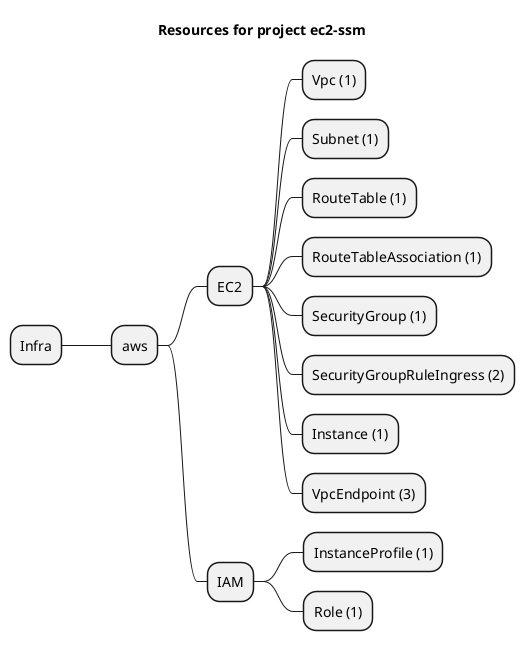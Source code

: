 @startmindmap
title Resources for project ec2-ssm
skinparam monochrome true
+ Infra
++ aws
+++ EC2
++++ Vpc (1)
++++ Subnet (1)
++++ RouteTable (1)
++++ RouteTableAssociation (1)
++++ SecurityGroup (1)
++++ SecurityGroupRuleIngress (2)
++++ Instance (1)
++++ VpcEndpoint (3)
+++ IAM
++++ InstanceProfile (1)
++++ Role (1)
@endmindmap